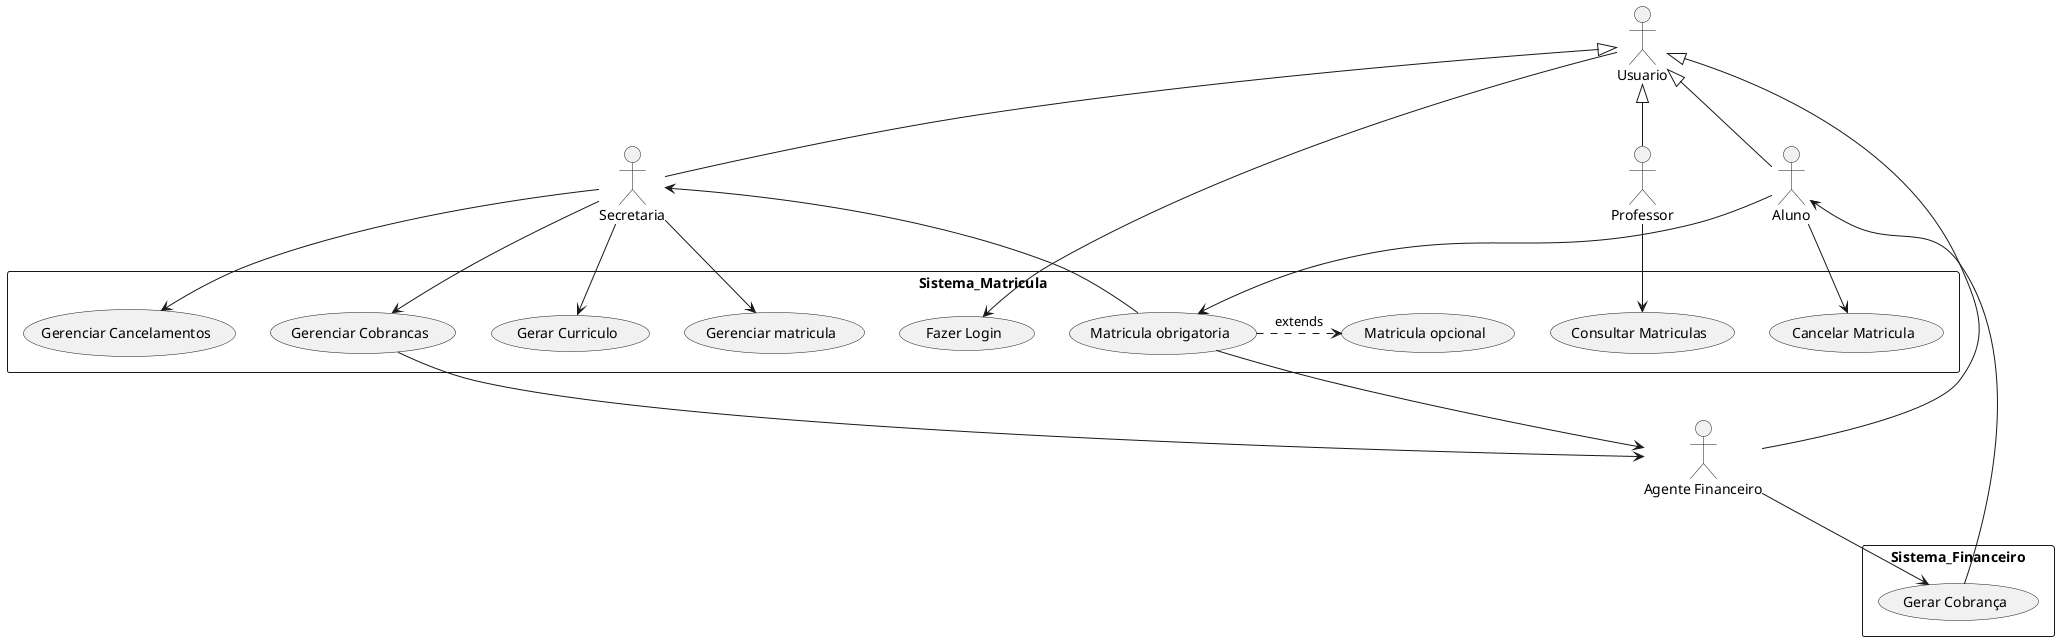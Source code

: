@startuml diagramaCasoDeUso

:Secretaria: as Sec
:Usuario: as User
:Professor: as Prof
:Agente Financeiro: as Cobrador
User <|-- Aluno
User <|-- Prof
User <|-- Sec
User <|-- Cobrador


rectangle Sistema_Matricula{
    (Matricula obrigatoria) as Mat
    Sec --> (Gerar Curriculo)
    Aluno --> Mat
    Mat .> (Matricula opcional) : extends
    Aluno --> (Cancelar Matricula)
    Mat --> Sec
    Mat --> Cobrador
    Prof --> (Consultar Matriculas)
    User --> (Fazer Login)
    Sec --> (Gerenciar matricula)
    Sec --> (Gerenciar Cancelamentos)
    Sec --> (Gerenciar Cobrancas)
    (Gerenciar Cobrancas) --> Cobrador
}

rectangle Sistema_Financeiro{
    Cobrador --> (Gerar Cobrança)
    (Gerar Cobrança) --> Aluno
}

@enduml